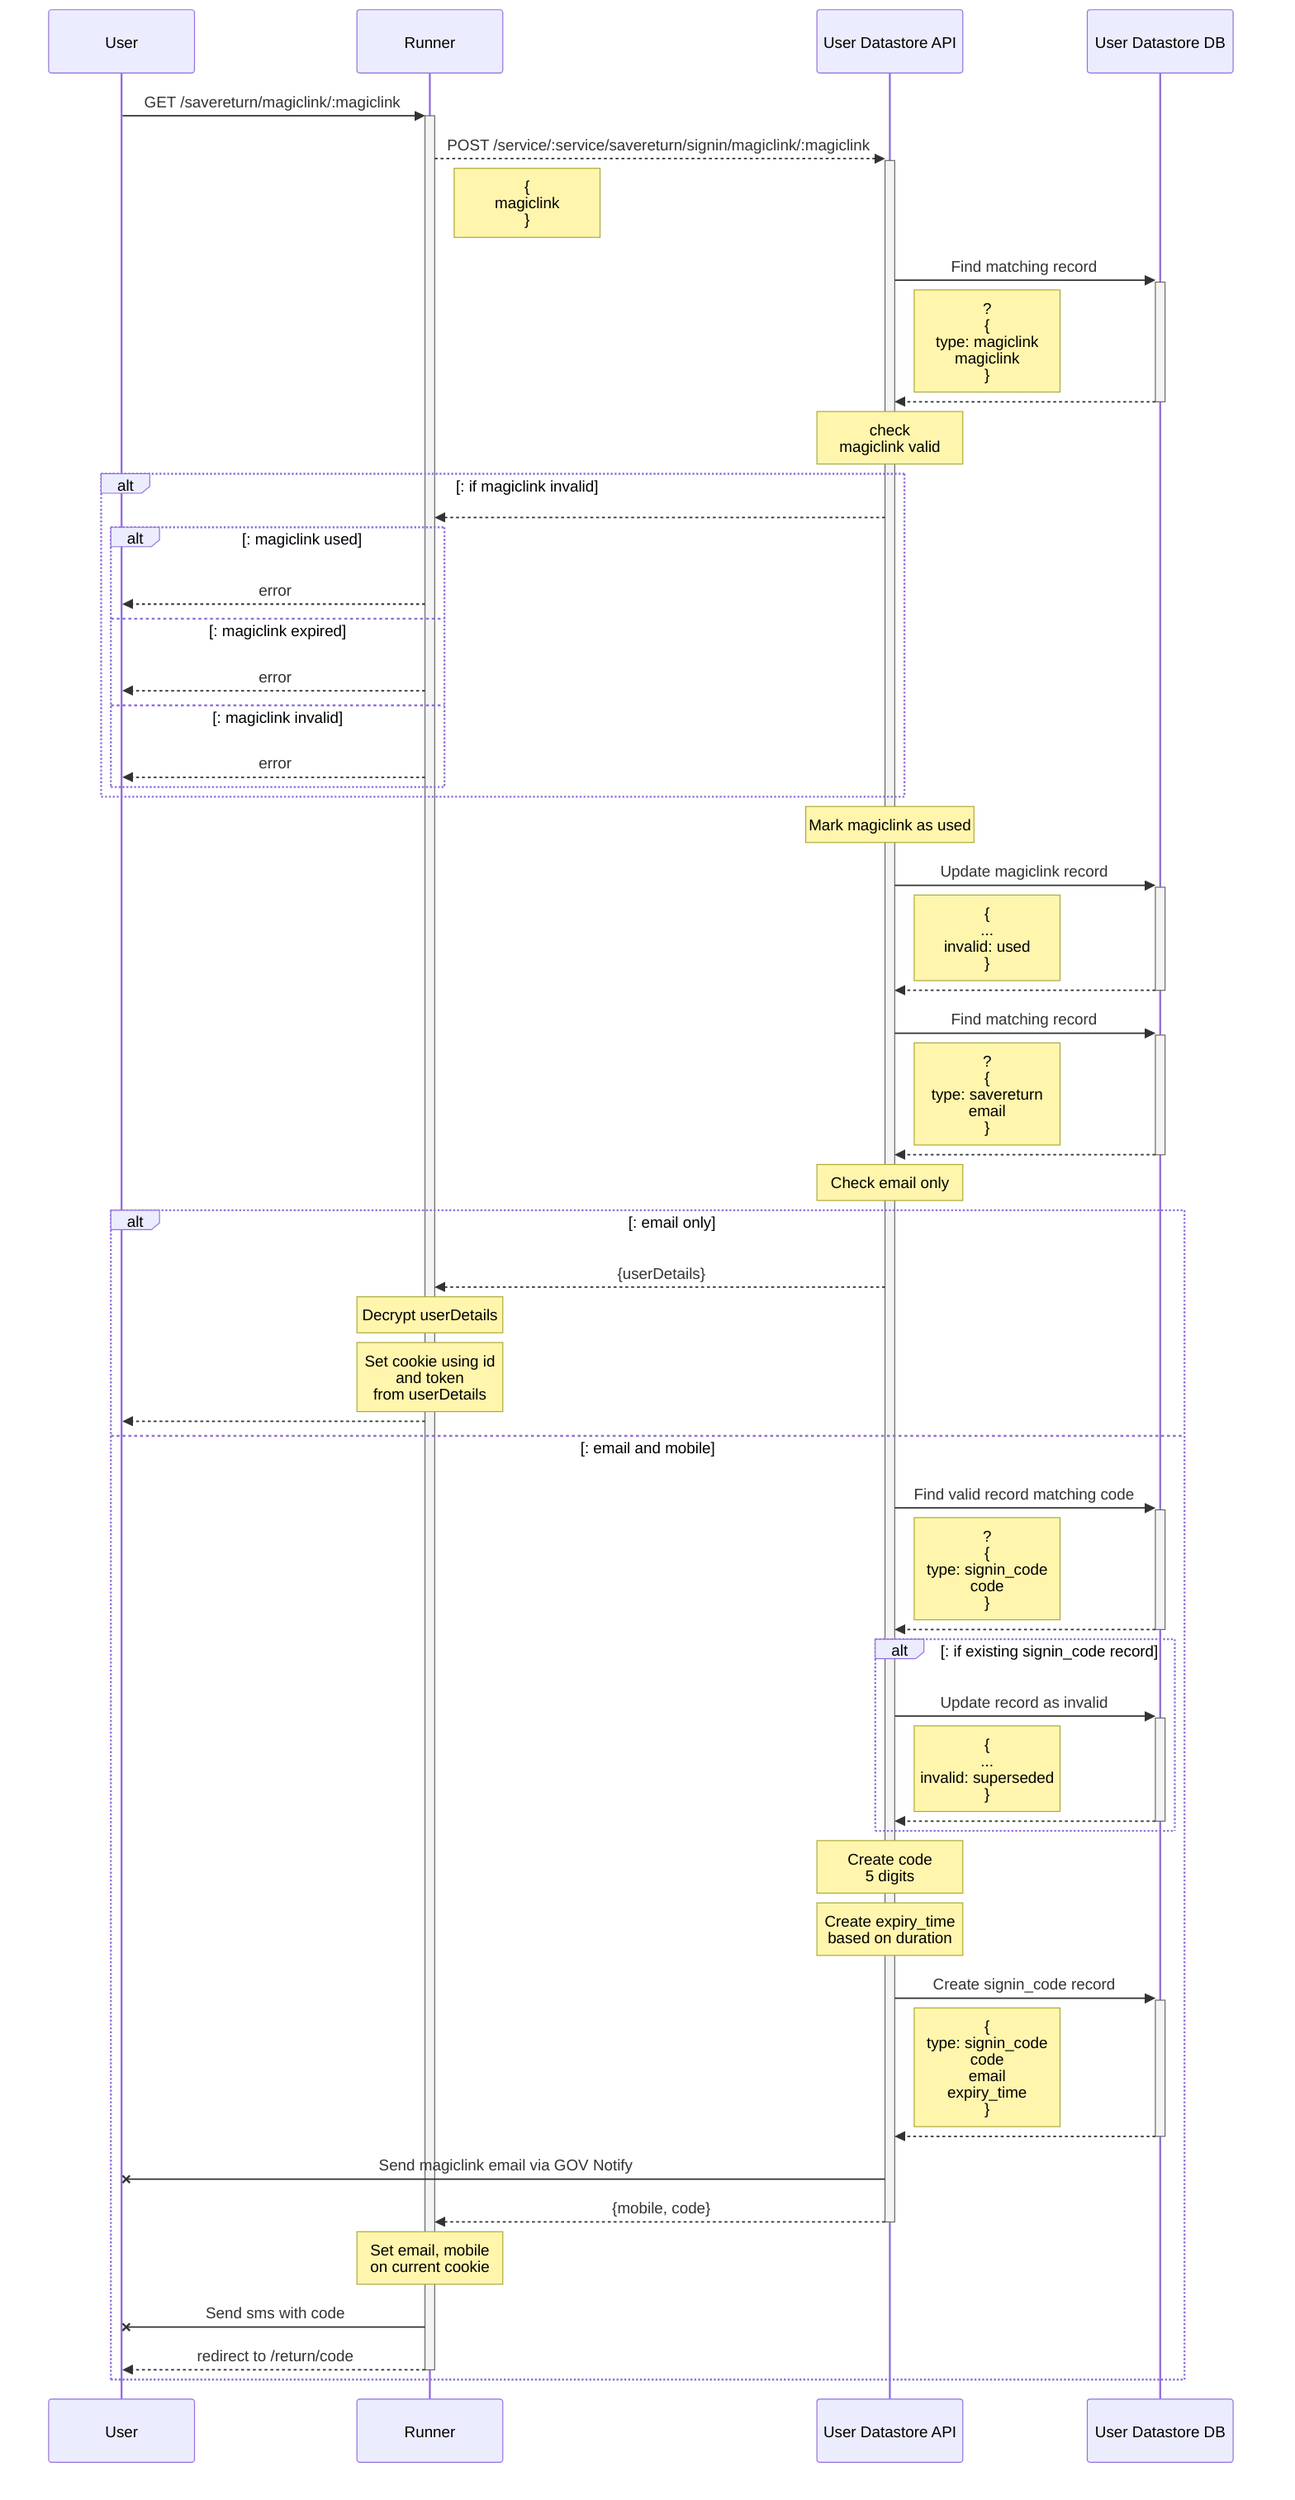 sequenceDiagram

participant U as User

participant R as Runner

participant DS as User Datastore API

participant DB as User Datastore DB

U->>+R: GET /savereturn/magiclink/:magiclink

R-->>+DS: POST /service/:service/savereturn/signin/magiclink/:magiclink

Note right of R: {<br>magiclink<br>}

DS->>+DB: Find matching record

Note right of DS: ?<br>{<br>type: magiclink<br>magiclink<br>}

DB-->>-DS: 

Note over DS: check <br>magiclink valid

alt: if magiclink invalid

  DS-->>R:  

  alt: magiclink used

    R-->>U: error

  else: magiclink expired

    R-->>U: error

  else: magiclink invalid

    R-->>U: error

  end

end

  Note over DS: Mark magiclink as used

  DS->>+DB: Update magiclink record 

  Note right of DS: {<br>...<br>invalid: used<br>}

  DB-->>-DS: 

DS->>+DB: Find matching record

Note right of DS: ?<br>{<br>type: savereturn<br>email<br>}

DB-->>-DS: 

Note over DS: Check email only

alt: email only

DS-->>R:   {userDetails}

Note over R: Decrypt userDetails

Note over R: Set cookie using id <br>and token <br>from userDetails

R-->>U:  

else: email and mobile

DS->>+DB: Find valid record matching code 

Note right of DS: ?<br>{<br>type: signin_code<br>code<br>}

DB-->>-DS: 

alt: if existing signin_code record

DS->>+DB: Update record as invalid 

Note right of DS: {<br>...<br>invalid: superseded<br>}

DB-->>-DS: 

end

Note over DS: Create  code<br>5 digits

Note over DS: Create expiry_time<br>based on duration

DS->>+DB: Create signin_code record

Note right of DS: { <br>type: signin_code<br>code<br>email<br>expiry_time<br> }

DB-->>-DS: 

DS-XU: Send magiclink email via GOV Notify 


DS-->>-R:   {mobile, code}

Note over R: Set email, mobile<br>on current cookie

R-XU: Send sms with code

R-->>-U: redirect to /return/code

end